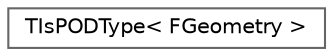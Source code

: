 digraph "Graphical Class Hierarchy"
{
 // INTERACTIVE_SVG=YES
 // LATEX_PDF_SIZE
  bgcolor="transparent";
  edge [fontname=Helvetica,fontsize=10,labelfontname=Helvetica,labelfontsize=10];
  node [fontname=Helvetica,fontsize=10,shape=box,height=0.2,width=0.4];
  rankdir="LR";
  Node0 [id="Node000000",label="TIsPODType\< FGeometry \>",height=0.2,width=0.4,color="grey40", fillcolor="white", style="filled",URL="$d8/d6a/structTIsPODType_3_01FGeometry_01_4.html",tooltip=" "];
}
